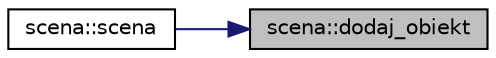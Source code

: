 digraph "scena::dodaj_obiekt"
{
 // LATEX_PDF_SIZE
  edge [fontname="Helvetica",fontsize="10",labelfontname="Helvetica",labelfontsize="10"];
  node [fontname="Helvetica",fontsize="10",shape=record];
  rankdir="RL";
  Node1 [label="scena::dodaj_obiekt",height=0.2,width=0.4,color="black", fillcolor="grey75", style="filled", fontcolor="black",tooltip="dodaje obiekt na scenę"];
  Node1 -> Node2 [dir="back",color="midnightblue",fontsize="10",style="solid",fontname="Helvetica"];
  Node2 [label="scena::scena",height=0.2,width=0.4,color="black", fillcolor="white", style="filled",URL="$classscena.html#a152626dcaf5c3bbb9c803a3134999d2f",tooltip="konstruktor bezparametryczny"];
}
